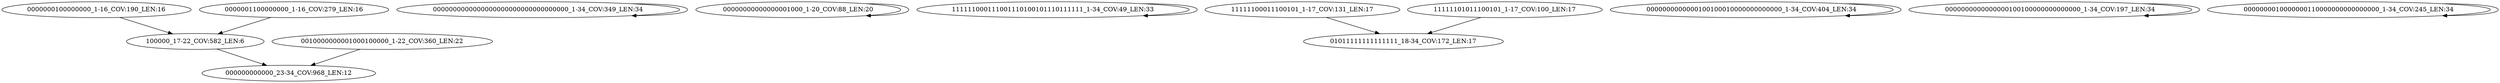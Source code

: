 digraph G {
    "0000000100000000_1-16_COV:190_LEN:16" -> "100000_17-22_COV:582_LEN:6";
    "0000000000000000000000000000000000_1-34_COV:349_LEN:34" -> "0000000000000000000000000000000000_1-34_COV:349_LEN:34";
    "00000000000000001000_1-20_COV:88_LEN:20" -> "00000000000000001000_1-20_COV:88_LEN:20";
    "100000_17-22_COV:582_LEN:6" -> "000000000000_23-34_COV:968_LEN:12";
    "0000001100000000_1-16_COV:279_LEN:16" -> "100000_17-22_COV:582_LEN:6";
    "111111000111001110100101110111111_1-34_COV:49_LEN:33" -> "111111000111001110100101110111111_1-34_COV:49_LEN:33";
    "11111100011100101_1-17_COV:131_LEN:17" -> "01011111111111111_18-34_COV:172_LEN:17";
    "0000000000000100100010000000000000_1-34_COV:404_LEN:34" -> "0000000000000100100010000000000000_1-34_COV:404_LEN:34";
    "0000000000000000100100000000000000_1-34_COV:197_LEN:34" -> "0000000000000000100100000000000000_1-34_COV:197_LEN:34";
    "0000000010000000110000000000000000_1-34_COV:245_LEN:34" -> "0000000010000000110000000000000000_1-34_COV:245_LEN:34";
    "0010000000001000100000_1-22_COV:360_LEN:22" -> "000000000000_23-34_COV:968_LEN:12";
    "11111101011100101_1-17_COV:100_LEN:17" -> "01011111111111111_18-34_COV:172_LEN:17";
}
